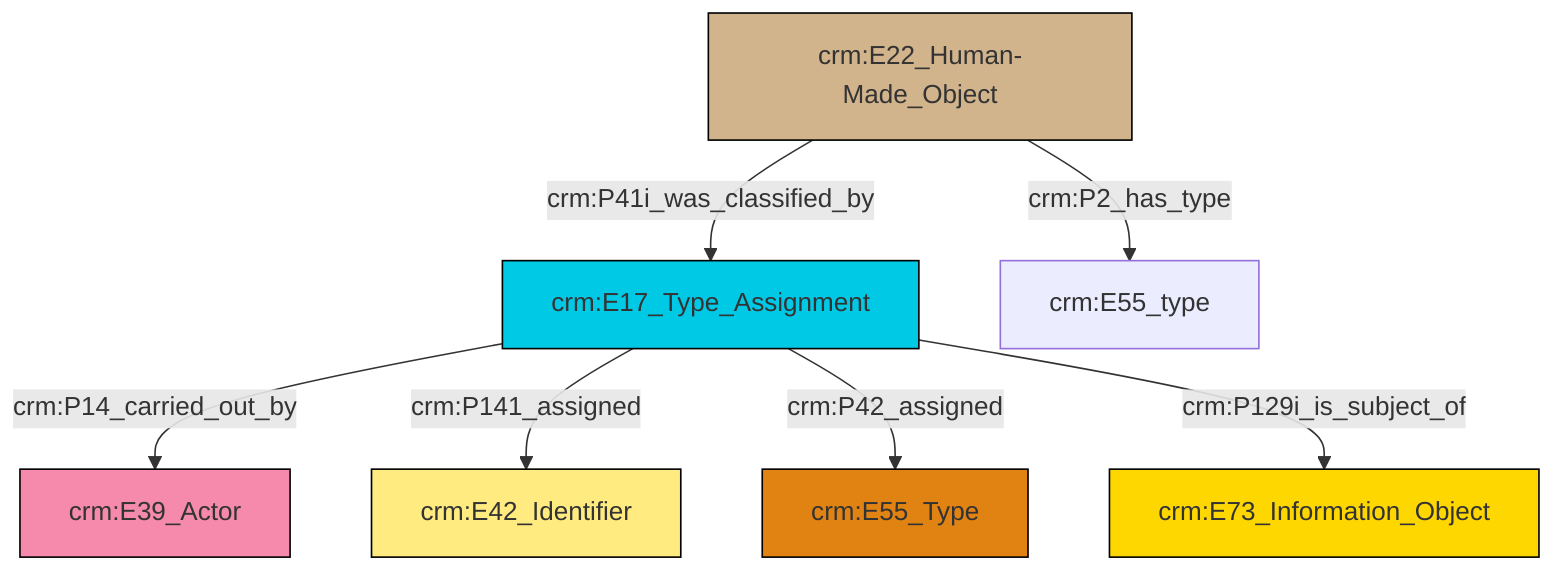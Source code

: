 graph TD
classDef Literal fill:#f2f2f2,stroke:#000000;
classDef CRM_Entity fill:#FFFFFF,stroke:#000000;
classDef Temporal_Entity fill:#00C9E6, stroke:#000000;
classDef Type fill:#E18312, stroke:#000000;
classDef Time-Span fill:#2C9C91, stroke:#000000;
classDef Appellation fill:#FFEB7F, stroke:#000000;
classDef Place fill:#008836, stroke:#000000;
classDef Persistent_Item fill:#B266B2, stroke:#000000;
classDef Conceptual_Object fill:#FFD700, stroke:#000000;
classDef Physical_Thing fill:#D2B48C, stroke:#000000;
classDef Actor fill:#f58aad, stroke:#000000;
classDef PC_Classes fill:#4ce600, stroke:#000000;
classDef Multi fill:#cccccc,stroke:#000000;

0["crm:E17_Type_Assignment"]:::Temporal_Entity -->|crm:P14_carried_out_by| 1["crm:E39_Actor"]:::Actor
0["crm:E17_Type_Assignment"]:::Temporal_Entity -->|crm:P141_assigned| 2["crm:E42_Identifier"]:::Appellation
6["crm:E22_Human-Made_Object"]:::Physical_Thing -->|crm:P41i_was_classified_by| 0["crm:E17_Type_Assignment"]:::Temporal_Entity
0["crm:E17_Type_Assignment"]:::Temporal_Entity -->|crm:P42_assigned| 7["crm:E55_Type"]:::Type
6["crm:E22_Human-Made_Object"]:::Physical_Thing -->|crm:P2_has_type| 4["crm:E55_type"]:::Default
0["crm:E17_Type_Assignment"]:::Temporal_Entity -->|crm:P129i_is_subject_of| 9["crm:E73_Information_Object"]:::Conceptual_Object
